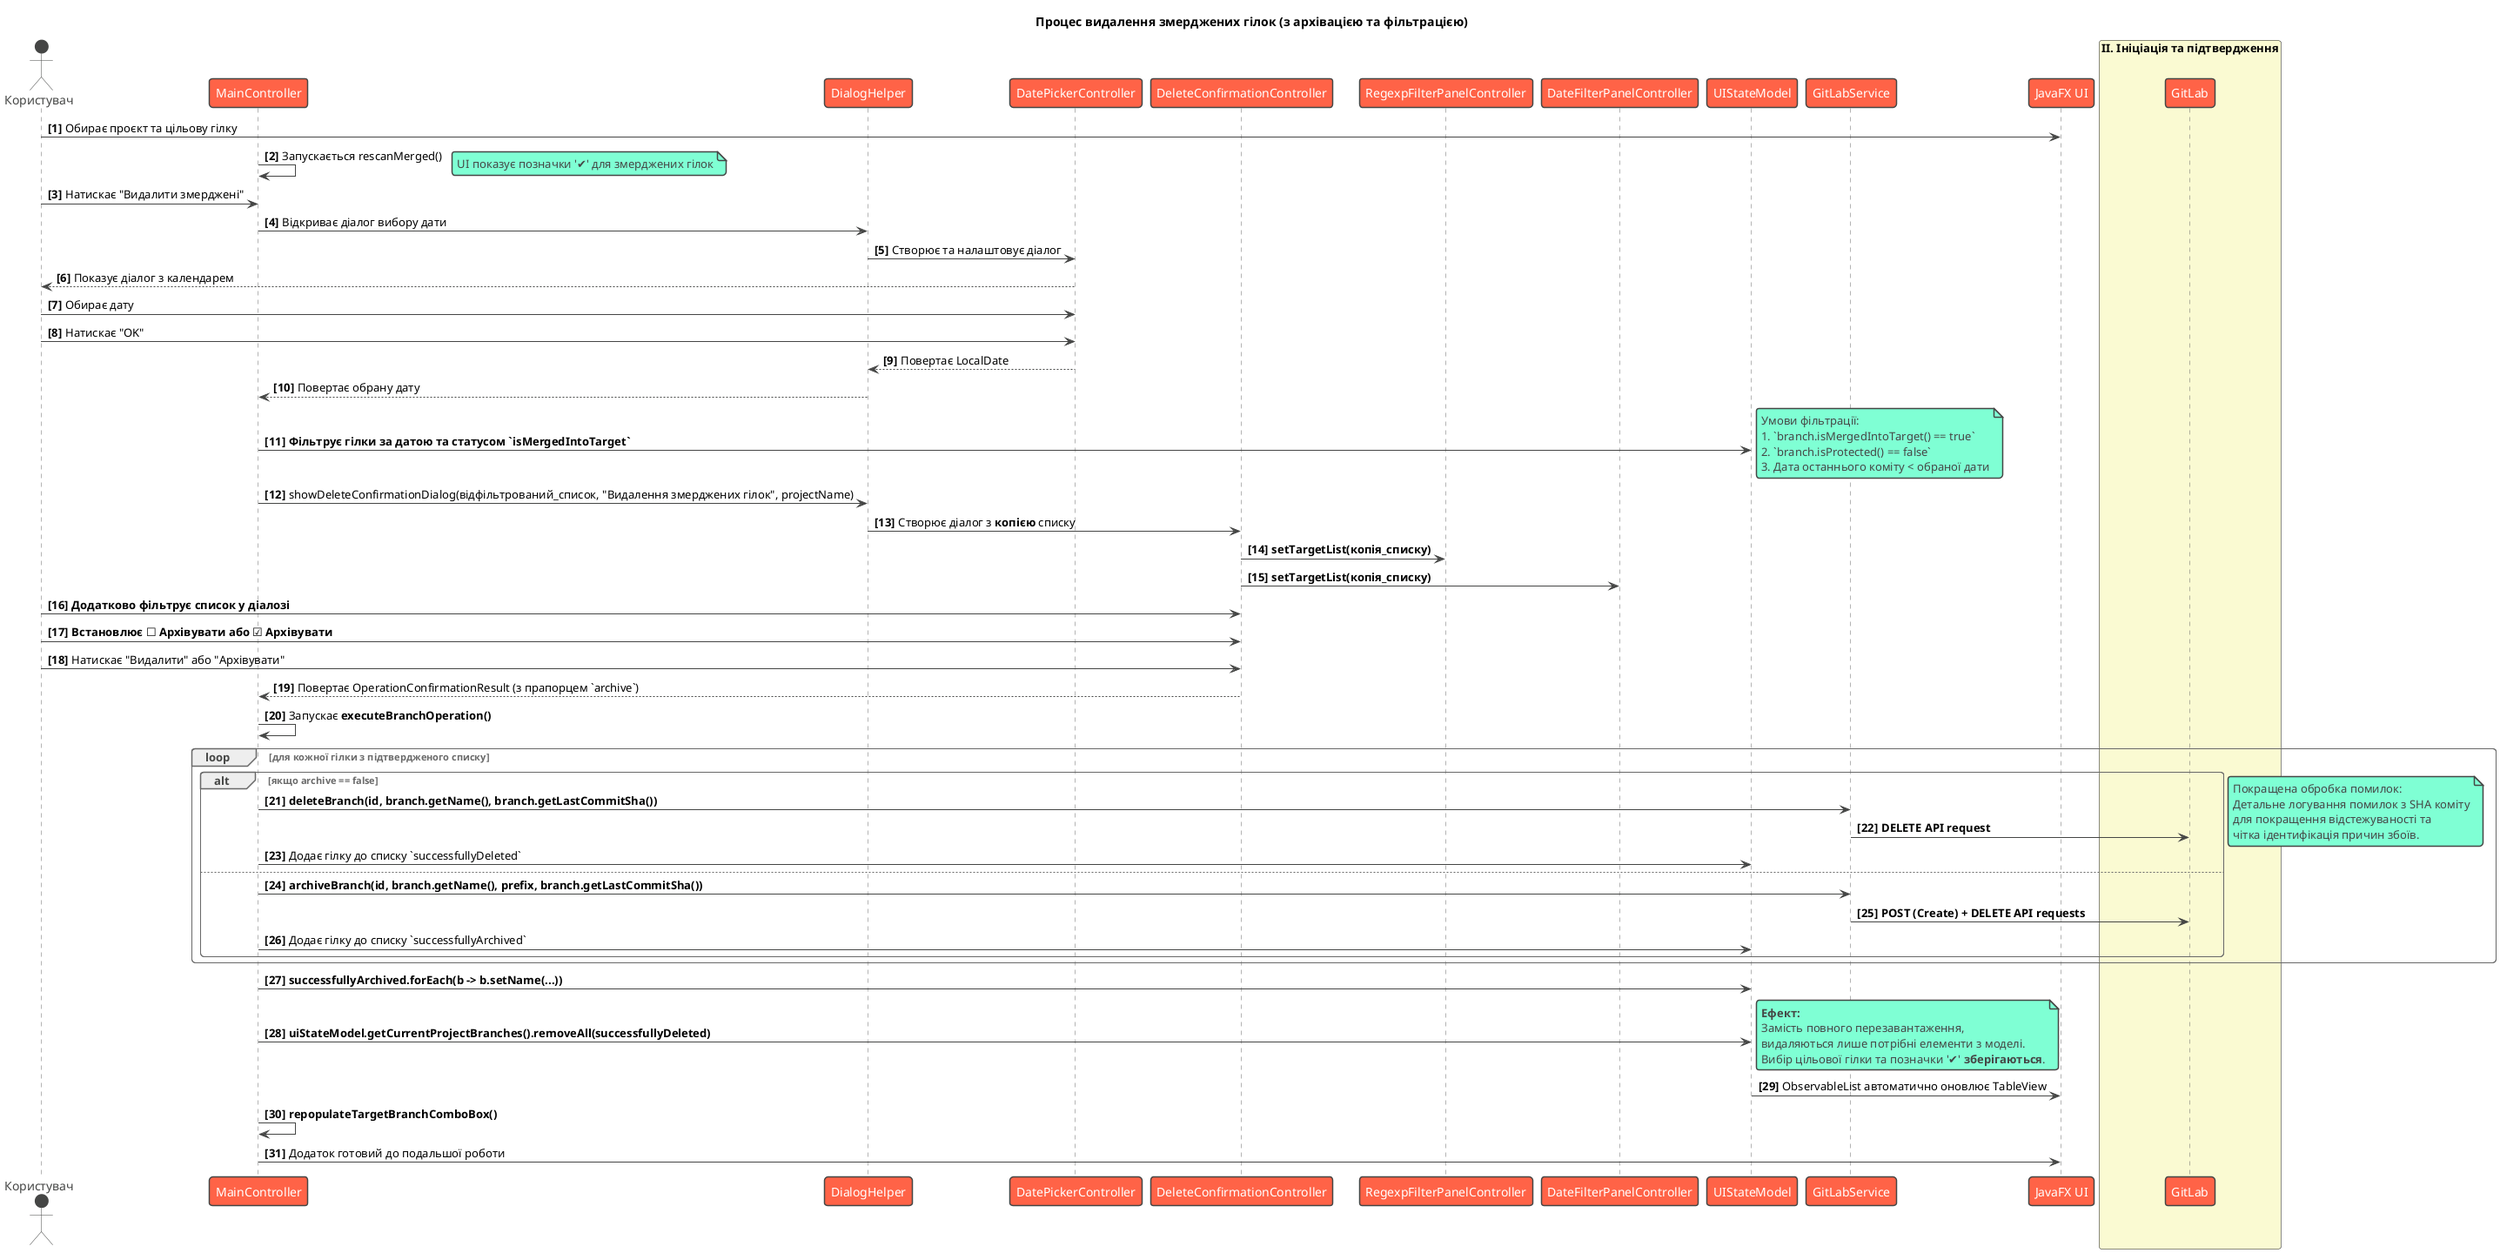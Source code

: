 @startuml
!theme vibrant
title Процес видалення змерджених гілок (з архівацією та фільтрацією)

actor Користувач as User
participant "MainController" as Controller
participant "DialogHelper" as Helper
participant "DatePickerController" as DatePicker
participant "DeleteConfirmationController" as Dialog
participant "RegexpFilterPanelController" as RegexpFilter
participant "DateFilterPanelController" as DateFilter
participant "UIStateModel" as Model
participant "GitLabService" as Service
participant "JavaFX UI" as UI

autonumber "<b>[0]"

box "I. Підготовка" #LightCyan
    User -> UI: Обирає проєкт та цільову гілку
    Controller -> Controller: Запускається rescanMerged()
    note right: UI показує позначки '✔' для змерджених гілок
end box

box "II. Ініціація та підтвердження" #LightGoldenRodYellow
    User -> Controller: Натискає "Видалити змерджені"
    Controller -> Helper: Відкриває діалог вибору дати
    Helper -> DatePicker: Створює та налаштовує діалог
    DatePicker --> User: Показує діалог з календарем
    User -> DatePicker: Обирає дату
    User -> DatePicker: Натискає "OK"
    DatePicker --> Helper: Повертає LocalDate
    Helper --> Controller: Повертає обрану дату

    Controller -> Model: **Фільтрує гілки за датою та статусом `isMergedIntoTarget`**
    note right
        Умови фільтрації:
        1. `branch.isMergedIntoTarget() == true`
        2. `branch.isProtected() == false`
        3. Дата останнього коміту < обраної дати
    end note

    Controller -> Helper: showDeleteConfirmationDialog(відфільтрований_список, "Видалення змерджених гілок", projectName)
    Helper -> Dialog: Створює діалог з **копією** списку
    Dialog -> RegexpFilter: **setTargetList(копія_списку)**
    Dialog -> DateFilter: **setTargetList(копія_списку)**

    User -> Dialog: **Додатково фільтрує список у діалозі**
    User -> Dialog: **Встановлює ☐ Архівувати або ☑ Архівувати**
    User -> Dialog: Натискає "Видалити" або "Архівувати"
    Dialog --> Controller: Повертає OperationConfirmationResult (з прапорцем `archive`)

    Controller -> Controller: Запускає **executeBranchOperation()**
    loop для кожної гілки з підтвердженого списку
        alt якщо archive == false
            Controller -> Service: **deleteBranch(id, branch.getName(), branch.getLastCommitSha())**
            Service -> GitLab: **DELETE API request**
            Controller -> Model: Додає гілку до списку `successfullyDeleted`
        else
            Controller -> Service: **archiveBranch(id, branch.getName(), prefix, branch.getLastCommitSha())**
            Service -> GitLab: **POST (Create) + DELETE API requests**
            Controller -> Model: Додає гілку до списку `successfullyArchived`
        end
        note right
            Покращена обробка помилок:
            Детальне логування помилок з SHA коміту
            для покращення відстежуваності та
            чітка ідентифікація причин збоїв.
        end note
    end
end box

box "III. Елегантне оновлення UI" #LightGreen
    Controller -> Model: **successfullyArchived.forEach(b -> b.setName(...))**
    Controller -> Model: **uiStateModel.getCurrentProjectBranches().removeAll(successfullyDeleted)**
    note right
        **Ефект:**
        Замість повного перезавантаження,
        видаляються лише потрібні елементи з моделі.
        Вибір цільової гілки та позначки '✔' **зберігаються**.
    end note

    Model -> UI: ObservableList автоматично оновлює TableView
    Controller -> Controller: **repopulateTargetBranchComboBox()**

    Controller -> UI: Додаток готовий до подальшої роботи
end box

@enduml
